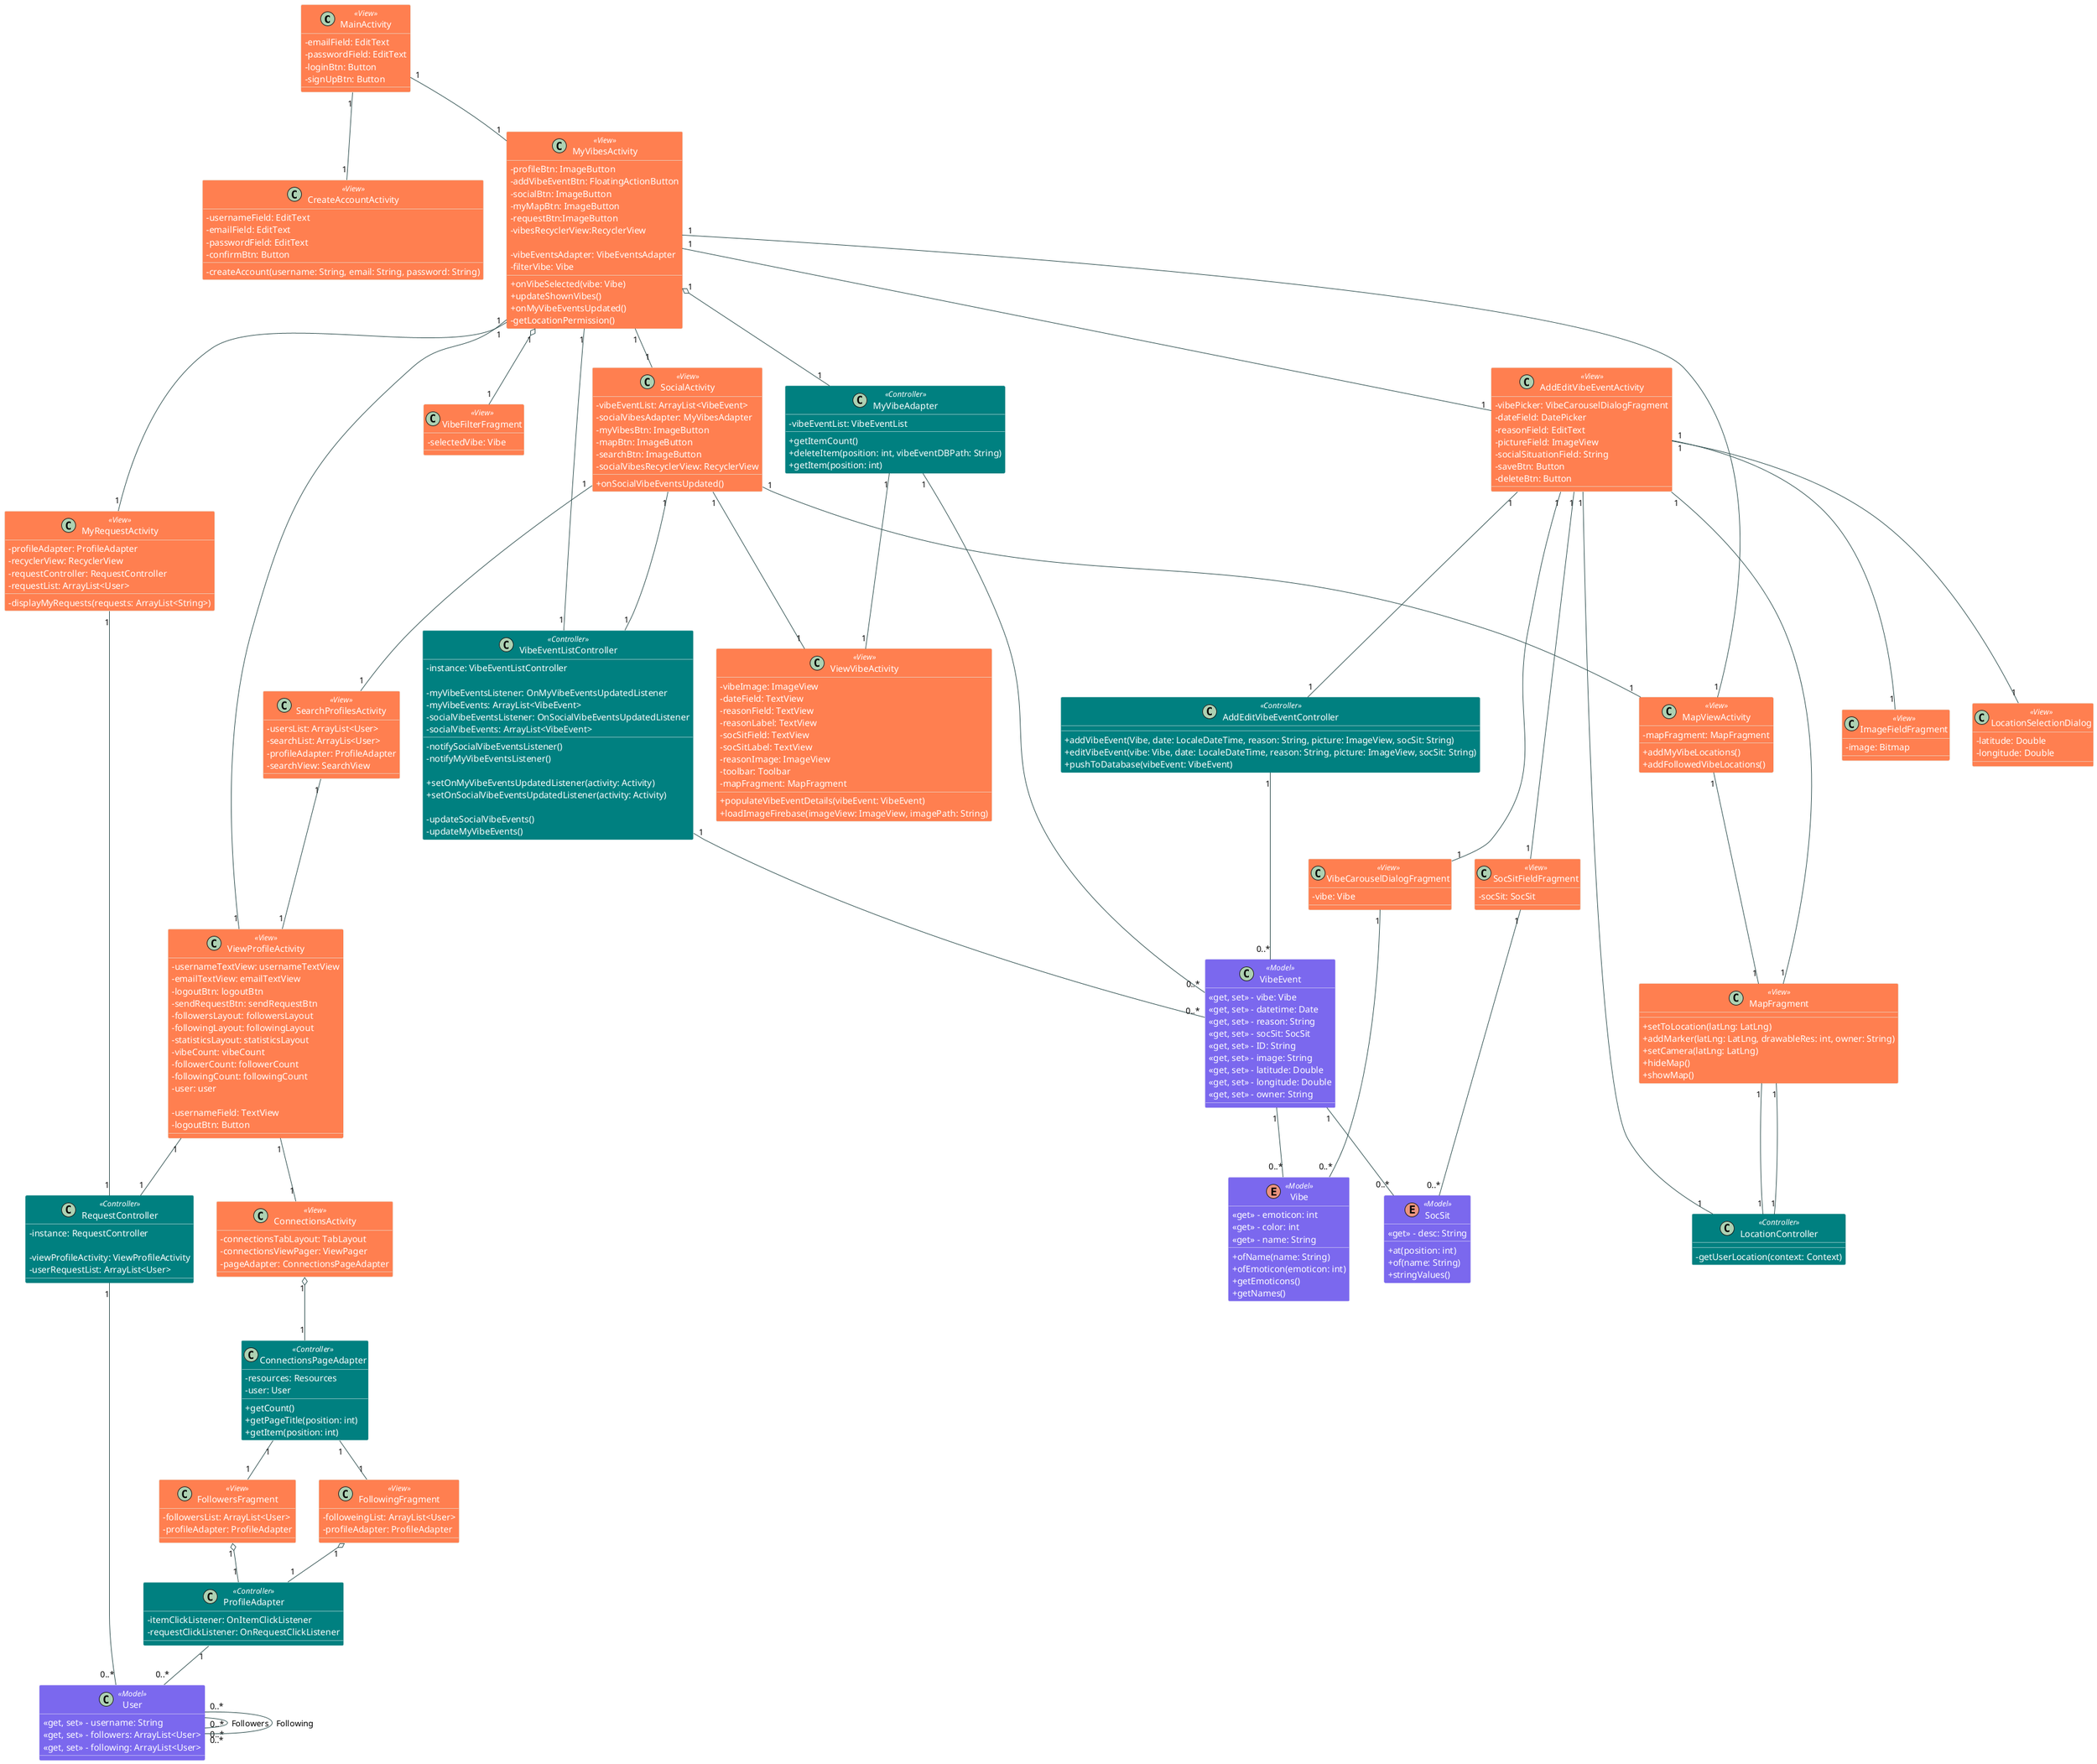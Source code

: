 @startuml UML

' skinparam linetype ortho
' skinparam linetype polyline

skinparam class {
    ArrowColor DarkSlateGray

    StereotypeFontColor White
    AttributeIconSize 0
    AttributeFontColor white

	BackgroundColor<<View>> Coral
	BorderColor<<View>> LightCyan
    FontColor<<View>> White

	BackgroundColor<<Controller>> Teal 
	BorderColor<<Controller>> Whitesmoke
    FontColor<<Controller>> White

	BackgroundColor<<Model>> MediumSlateBlue
	BorderColor<<Model>> Whitesmoke
    FontColor<<Model>> White
}

class MainActivity <<View>> {
    - emailField: EditText
    - passwordField: EditText
    - loginBtn: Button
    - signUpBtn: Button
}

class CreateAccountActivity <<View>> {
    - usernameField: EditText
    - emailField: EditText
    - passwordField: EditText
    - confirmBtn: Button

    - createAccount(username: String, email: String, password: String)
}

class MyVibesActivity <<View>> {
    - profileBtn: ImageButton
    - addVibeEventBtn: FloatingActionButton
    - socialBtn: ImageButton
    - myMapBtn: ImageButton
    - requestBtn:ImageButton
    - vibesRecyclerView:RecyclerView

    - vibeEventsAdapter: VibeEventsAdapter
    - filterVibe: Vibe

    + onVibeSelected(vibe: Vibe)
    + updateShownVibes()
    + onMyVibeEventsUpdated()
    - getLocationPermission()
}

class MyVibeAdapter <<Controller>> {
    - vibeEventList: VibeEventList
    + getItemCount()
    + deleteItem(position: int, vibeEventDBPath: String) 
    + getItem(position: int)
}

class ViewVibeActivity <<View>> {
    - vibeImage: ImageView
    - dateField: TextView
    - reasonField: TextView
    - reasonLabel: TextView
    - socSitField: TextView
    - socSitLabel: TextView
    - reasonImage: ImageView
    - toolbar: Toolbar
    - mapFragment: MapFragment

    + populateVibeEventDetails(vibeEvent: VibeEvent)
    + loadImageFirebase(imageView: ImageView, imagePath: String)
}

class VibeEventListController <<Controller >> {
    - instance: VibeEventListController

    - myVibeEventsListener: OnMyVibeEventsUpdatedListener
    - myVibeEvents: ArrayList<VibeEvent>
    - socialVibeEventsListener: OnSocialVibeEventsUpdatedListener
    - socialVibeEvents: ArrayList<VibeEvent>

    - notifySocialVibeEventsListener()
    - notifyMyVibeEventsListener()

    + setOnMyVibeEventsUpdatedListener(activity: Activity)
    + setOnSocialVibeEventsUpdatedListener(activity: Activity)

    - updateSocialVibeEvents()
    - updateMyVibeEvents()

}

class VibeFilterFragment <<View>> {
    - selectedVibe: Vibe
}

class MapViewActivity <<View>> {
    - mapFragment: MapFragment

    + addMyVibeLocations()
    + addFollowedVibeLocations()
}

class MyRequestActivity <<View>> {
    - profileAdapter: ProfileAdapter
    - recyclerView: RecyclerView
    - requestController: RequestController
    - requestList: ArrayList<User>

    - displayMyRequests(requests: ArrayList<String>)
}

class ViewProfileActivity <<View>> {
    - usernameTextView: usernameTextView
    - emailTextView: emailTextView
    - logoutBtn: logoutBtn
    - sendRequestBtn: sendRequestBtn
    - followersLayout: followersLayout
    - followingLayout: followingLayout
    - statisticsLayout: statisticsLayout
    - vibeCount: vibeCount
    - followerCount: followerCount
    - followingCount: followingCount
    - user: user

}

class RequestController <<Controller>> {
    - instance: RequestController

    - viewProfileActivity: ViewProfileActivity
    - userRequestList: ArrayList<User>
}

class ConnectionsActivity <<View>> {
    - connectionsTabLayout: TabLayout
    - connectionsViewPager: ViewPager
    - pageAdapter: ConnectionsPageAdapter
}

class ConnectionsPageAdapter <<Controller>> {
    - resources: Resources
    - user: User

    + getCount()
    + getPageTitle(position: int)
    + getItem(position: int)
}

class FollowersFragment <<View>> {
    - followersList: ArrayList<User>
    - profileAdapter: ProfileAdapter
}

class FollowingFragment <<View>> {
    - followeingList: ArrayList<User>
    - profileAdapter: ProfileAdapter
}

class ProfileAdapter <<Controller>> {
    - itemClickListener: OnItemClickListener
    - requestClickListener: OnRequestClickListener
}

class SocialActivity <<View>> {
    - vibeEventList: ArrayList<VibeEvent>
    - socialVibesAdapter: MyVibesAdapter
    - myVibesBtn: ImageButton
    - mapBtn: ImageButton
    - searchBtn: ImageButton
    - socialVibesRecyclerView: RecyclerView

    + onSocialVibeEventsUpdated()
}

class SearchProfilesActivity <<View>> {
    - usersList: ArrayList<User>
    - searchList: ArrayLis<User>
    - profileAdapter: ProfileAdapter
    - searchView: SearchView
}


class ViewProfileActivity <<View>> {
    - usernameField: TextView
    - logoutBtn: Button
}

class AddEditVibeEventActivity <<View>> {
    - vibePicker: VibeCarouselDialogFragment
    - dateField: DatePicker
    - reasonField: EditText
    - pictureField: ImageView
    - socialSituationField: String
    - saveBtn: Button
    - deleteBtn: Button

}

class ImageFieldFragment <<View>> {
    - image: Bitmap

}

class LocationSelectionDialog <<View>> {
    - latitude: Double
    - longitude: Double

}

class SocSitFieldFragment <<View>> {
    - socSit: SocSit

}

class VibeCarouselDialogFragment <<View>> {
    - vibe: Vibe

}

class LocationController <<Controller>> {
    - getUserLocation(context: Context)

}

class MapFragment <<View>> {
    + setToLocation(latLng: LatLng)
    + addMarker(latLng: LatLng, drawableRes: int, owner: String)
    + setCamera(latLng: LatLng)
    + hideMap()
    + showMap()
}


class VibeEvent <<Model>> {
    <<get, set>> - vibe: Vibe
    <<get, set>> - datetime: Date
    <<get, set>> - reason: String
    <<get, set>> - socSit: SocSit
    <<get, set>> - ID: String
    <<get, set>> - image: String
    <<get, set>> - latitude: Double
    <<get, set>> - longitude: Double
    <<get, set>> - owner: String

}

Enum Vibe <<Model>> {
    <<get>> - emoticon: int
    <<get>> - color: int
    <<get>> - name: String

    + ofName(name: String)
    + ofEmoticon(emoticon: int)
    + getEmoticons()
    + getNames()
}

Enum SocSit <<Model>> {
    <<get>> - desc: String

    + at(position: int)
    + of(name: String)
    + stringValues()
}

class User <<Model>> {
    <<get, set>> - username: String
    <<get, set>> - followers: ArrayList<User>
    <<get, set>> - following: ArrayList<User>
}

class AddEditVibeEventController <<Controller>> {
    + addVibeEvent(Vibe, date: LocaleDateTime, reason: String, picture: ImageView, socSit: String)
    + editVibeEvent(vibe: Vibe, date: LocaleDateTime, reason: String, picture: ImageView, socSit: String)
    + pushToDatabase(vibeEvent: VibeEvent)
}

MainActivity "1" -- "1" CreateAccountActivity
MainActivity "1" -- "1" MyVibesActivity

MyVibesActivity "1" o-- "1" VibeFilterFragment
MyVibesActivity "1" o-- "1" MyVibeAdapter
MyVibesActivity "1" -- "1" VibeEventListController
MyVibesActivity "1" -- "1" MapViewActivity
MyVibesActivity "1" -- "1" MyRequestActivity
MyVibesActivity "1" -- "1" ViewProfileActivity
MyVibesActivity "1" -- "1" SocialActivity
MyVibesActivity "1" -- "1" AddEditVibeEventActivity

MyVibeAdapter "1" -- "1" ViewVibeActivity

MapViewActivity "1" -- "1" MapFragment

MapFragment "1" -- "1" LocationController

MyRequestActivity "1" -- "1" RequestController

ViewProfileActivity "1" -- "1" RequestController
ViewProfileActivity "1" -- "1" ConnectionsActivity

ConnectionsActivity "1" o-- "1" ConnectionsPageAdapter

ConnectionsPageAdapter "1" -- "1" FollowersFragment
ConnectionsPageAdapter "1" -- "1" FollowingFragment

FollowersFragment "1" o-- "1" ProfileAdapter
FollowingFragment "1" o-- "1" ProfileAdapter

SocialActivity "1" -- "1" VibeEventListController
SocialActivity "1" -- "1" MapViewActivity
SocialActivity "1" -- "1" ViewVibeActivity
SocialActivity "1" -- "1" SearchProfilesActivity

SearchProfilesActivity "1" -- "1" ViewProfileActivity

AddEditVibeEventActivity "1" -- "1" AddEditVibeEventController
AddEditVibeEventActivity "1" -- "1" ImageFieldFragment
AddEditVibeEventActivity "1" -- "1" LocationSelectionDialog
AddEditVibeEventActivity "1" -- "1" SocSitFieldFragment
AddEditVibeEventActivity "1" -- "1" VibeCarouselDialogFragment
AddEditVibeEventActivity "1" -- "1" LocationController
AddEditVibeEventActivity "1" -- "1" MapFragment

MapFragment "1" -- "1" LocationController


' ------ Models --------
VibeEventListController "1" -- "0..*" VibeEvent
AddEditVibeEventController "1" -- "0..*" VibeEvent
MyVibeAdapter "1" -- "0..*" VibeEvent

VibeEvent "1" -- "0..*" Vibe
VibeEvent "1" -- "0..*" SocSit

VibeCarouselDialogFragment "1" -- "0..*" Vibe
SocSitFieldFragment "1" -- "0..*" SocSit

ProfileAdapter "1" -- "0..*" User
RequestController "1" -- "0..*" User

User "0..*" -- "0..*" User: Followers
User "0..*" -- "0..*" User: Following
    
@enduml
